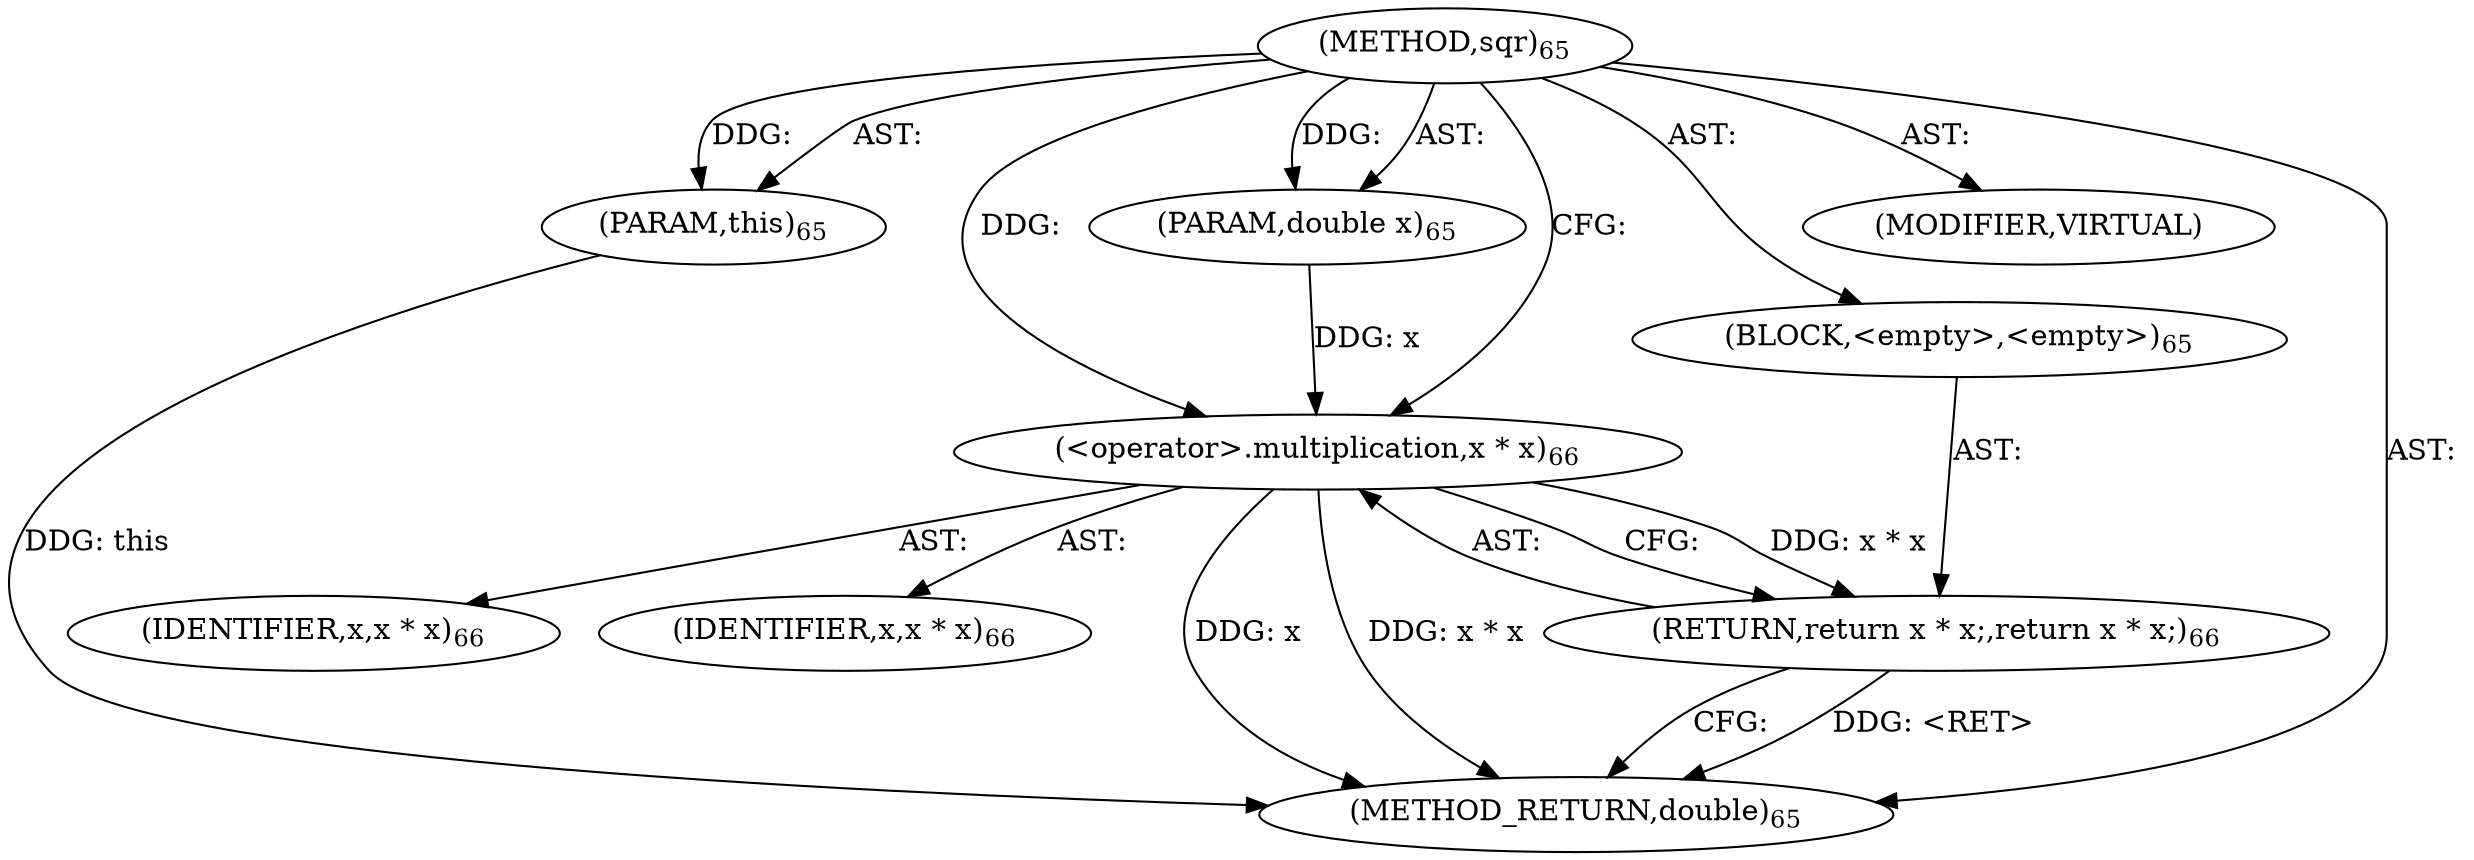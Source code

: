 digraph "sqr" {  
"345" [label = <(METHOD,sqr)<SUB>65</SUB>> ]
"346" [label = <(PARAM,this)<SUB>65</SUB>> ]
"347" [label = <(PARAM,double x)<SUB>65</SUB>> ]
"348" [label = <(BLOCK,&lt;empty&gt;,&lt;empty&gt;)<SUB>65</SUB>> ]
"349" [label = <(RETURN,return x * x;,return x * x;)<SUB>66</SUB>> ]
"350" [label = <(&lt;operator&gt;.multiplication,x * x)<SUB>66</SUB>> ]
"351" [label = <(IDENTIFIER,x,x * x)<SUB>66</SUB>> ]
"352" [label = <(IDENTIFIER,x,x * x)<SUB>66</SUB>> ]
"353" [label = <(MODIFIER,VIRTUAL)> ]
"354" [label = <(METHOD_RETURN,double)<SUB>65</SUB>> ]
  "345" -> "346"  [ label = "AST: "] 
  "345" -> "347"  [ label = "AST: "] 
  "345" -> "348"  [ label = "AST: "] 
  "345" -> "353"  [ label = "AST: "] 
  "345" -> "354"  [ label = "AST: "] 
  "348" -> "349"  [ label = "AST: "] 
  "349" -> "350"  [ label = "AST: "] 
  "350" -> "351"  [ label = "AST: "] 
  "350" -> "352"  [ label = "AST: "] 
  "349" -> "354"  [ label = "CFG: "] 
  "350" -> "349"  [ label = "CFG: "] 
  "345" -> "350"  [ label = "CFG: "] 
  "349" -> "354"  [ label = "DDG: &lt;RET&gt;"] 
  "346" -> "354"  [ label = "DDG: this"] 
  "350" -> "354"  [ label = "DDG: x"] 
  "350" -> "354"  [ label = "DDG: x * x"] 
  "345" -> "346"  [ label = "DDG: "] 
  "345" -> "347"  [ label = "DDG: "] 
  "350" -> "349"  [ label = "DDG: x * x"] 
  "347" -> "350"  [ label = "DDG: x"] 
  "345" -> "350"  [ label = "DDG: "] 
}
